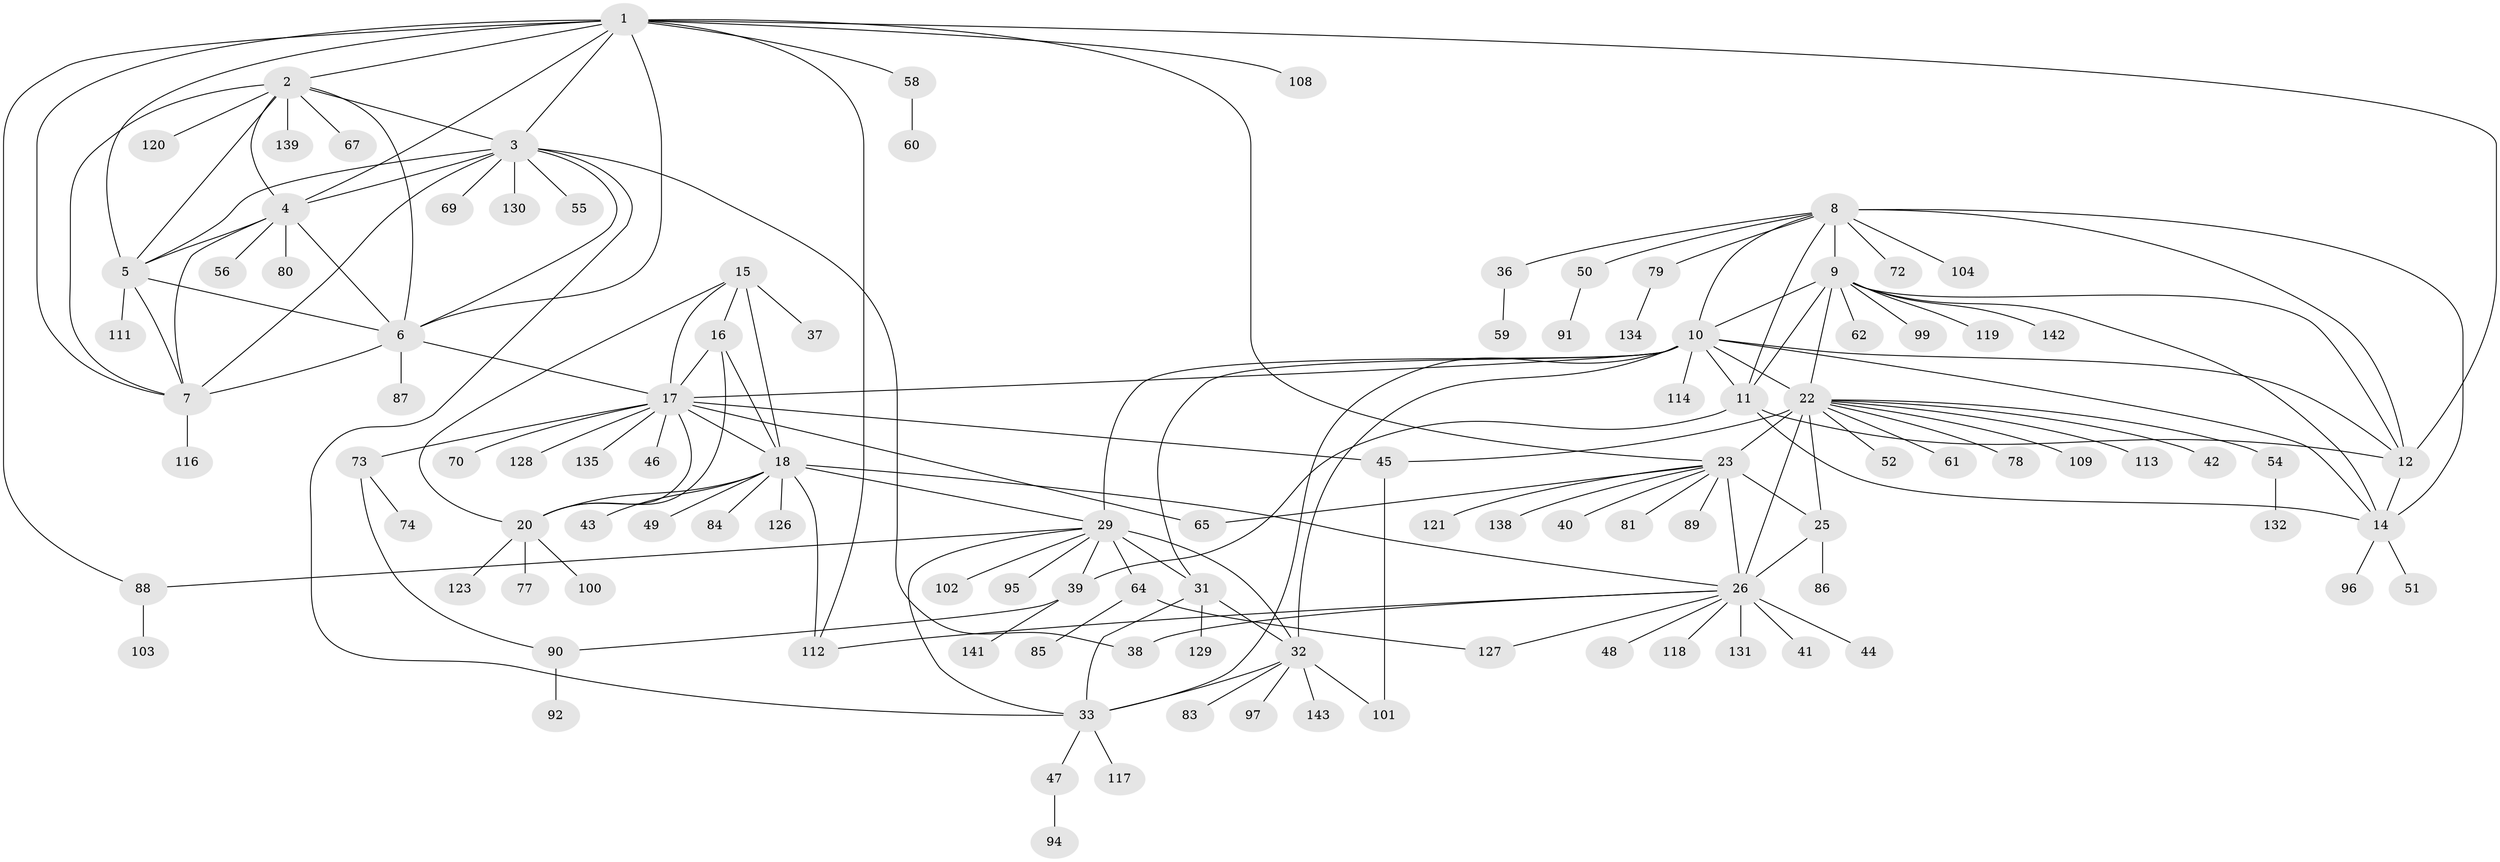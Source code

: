 // original degree distribution, {13: 0.006993006993006993, 9: 0.04895104895104895, 11: 0.02097902097902098, 8: 0.06293706293706294, 7: 0.027972027972027972, 12: 0.02097902097902098, 6: 0.006993006993006993, 10: 0.04895104895104895, 2: 0.1048951048951049, 1: 0.5804195804195804, 5: 0.006993006993006993, 3: 0.06293706293706294}
// Generated by graph-tools (version 1.1) at 2025/42/03/06/25 10:42:10]
// undirected, 111 vertices, 166 edges
graph export_dot {
graph [start="1"]
  node [color=gray90,style=filled];
  1 [super="+71"];
  2;
  3 [super="+68"];
  4 [super="+136"];
  5 [super="+122"];
  6 [super="+66"];
  7;
  8 [super="+13"];
  9 [super="+115"];
  10 [super="+30"];
  11;
  12;
  14 [super="+107"];
  15 [super="+98"];
  16 [super="+140"];
  17 [super="+21"];
  18 [super="+19"];
  20 [super="+75"];
  22 [super="+24"];
  23 [super="+27"];
  25 [super="+53"];
  26 [super="+28"];
  29 [super="+35"];
  31 [super="+63"];
  32 [super="+34"];
  33 [super="+57"];
  36;
  37;
  38;
  39 [super="+125"];
  40;
  41;
  42;
  43;
  44;
  45;
  46;
  47 [super="+76"];
  48;
  49;
  50;
  51;
  52;
  54;
  55;
  56;
  58 [super="+110"];
  59;
  60;
  61 [super="+137"];
  62;
  64 [super="+82"];
  65;
  67;
  69;
  70;
  72;
  73;
  74 [super="+106"];
  77;
  78;
  79 [super="+124"];
  80;
  81;
  83;
  84;
  85;
  86 [super="+93"];
  87;
  88;
  89;
  90;
  91;
  92;
  94 [super="+105"];
  95;
  96;
  97;
  99;
  100;
  101;
  102;
  103;
  104;
  108;
  109;
  111;
  112 [super="+133"];
  113;
  114;
  116;
  117;
  118;
  119;
  120;
  121;
  123;
  126;
  127;
  128;
  129;
  130;
  131;
  132;
  134;
  135;
  138;
  139;
  141;
  142;
  143;
  1 -- 2;
  1 -- 3;
  1 -- 4;
  1 -- 5;
  1 -- 6;
  1 -- 7;
  1 -- 12;
  1 -- 58;
  1 -- 88;
  1 -- 108;
  1 -- 112;
  1 -- 23;
  2 -- 3;
  2 -- 4;
  2 -- 5;
  2 -- 6;
  2 -- 7;
  2 -- 67;
  2 -- 120;
  2 -- 139;
  3 -- 4;
  3 -- 5;
  3 -- 6;
  3 -- 7;
  3 -- 33;
  3 -- 38;
  3 -- 55;
  3 -- 69;
  3 -- 130;
  4 -- 5;
  4 -- 6;
  4 -- 7;
  4 -- 56;
  4 -- 80;
  5 -- 6;
  5 -- 7;
  5 -- 111;
  6 -- 7;
  6 -- 17;
  6 -- 87;
  7 -- 116;
  8 -- 9 [weight=2];
  8 -- 10 [weight=2];
  8 -- 11 [weight=2];
  8 -- 12 [weight=2];
  8 -- 14 [weight=2];
  8 -- 36;
  8 -- 50;
  8 -- 72;
  8 -- 79;
  8 -- 104;
  9 -- 10;
  9 -- 11;
  9 -- 12;
  9 -- 14;
  9 -- 22;
  9 -- 62;
  9 -- 99;
  9 -- 119;
  9 -- 142;
  10 -- 11;
  10 -- 12;
  10 -- 14;
  10 -- 17;
  10 -- 114;
  10 -- 32 [weight=2];
  10 -- 33;
  10 -- 22;
  10 -- 29 [weight=2];
  10 -- 31;
  11 -- 12;
  11 -- 14;
  11 -- 39;
  12 -- 14;
  14 -- 51;
  14 -- 96;
  15 -- 16;
  15 -- 17 [weight=2];
  15 -- 18 [weight=2];
  15 -- 20;
  15 -- 37;
  16 -- 17 [weight=2];
  16 -- 18 [weight=2];
  16 -- 20;
  17 -- 18 [weight=4];
  17 -- 20 [weight=2];
  17 -- 45;
  17 -- 46;
  17 -- 65;
  17 -- 70;
  17 -- 73;
  17 -- 128;
  17 -- 135;
  18 -- 20 [weight=2];
  18 -- 43;
  18 -- 126;
  18 -- 26;
  18 -- 49;
  18 -- 84;
  18 -- 29;
  18 -- 112;
  20 -- 77;
  20 -- 100;
  20 -- 123;
  22 -- 23 [weight=4];
  22 -- 25 [weight=2];
  22 -- 26 [weight=4];
  22 -- 45;
  22 -- 52;
  22 -- 54;
  22 -- 109;
  22 -- 113;
  22 -- 42;
  22 -- 78;
  22 -- 61;
  23 -- 25 [weight=2];
  23 -- 26 [weight=4];
  23 -- 40;
  23 -- 89;
  23 -- 121;
  23 -- 138;
  23 -- 81;
  23 -- 65;
  25 -- 26 [weight=2];
  25 -- 86;
  26 -- 38;
  26 -- 48;
  26 -- 112;
  26 -- 118;
  26 -- 131;
  26 -- 41;
  26 -- 44;
  26 -- 127;
  29 -- 31 [weight=2];
  29 -- 32 [weight=4];
  29 -- 33 [weight=2];
  29 -- 39;
  29 -- 88;
  29 -- 102;
  29 -- 64;
  29 -- 95;
  31 -- 32 [weight=2];
  31 -- 33;
  31 -- 129;
  32 -- 33 [weight=2];
  32 -- 97;
  32 -- 143;
  32 -- 83;
  32 -- 101;
  33 -- 47;
  33 -- 117;
  36 -- 59;
  39 -- 90;
  39 -- 141;
  45 -- 101;
  47 -- 94;
  50 -- 91;
  54 -- 132;
  58 -- 60;
  64 -- 85;
  64 -- 127;
  73 -- 74;
  73 -- 90;
  79 -- 134;
  88 -- 103;
  90 -- 92;
}
